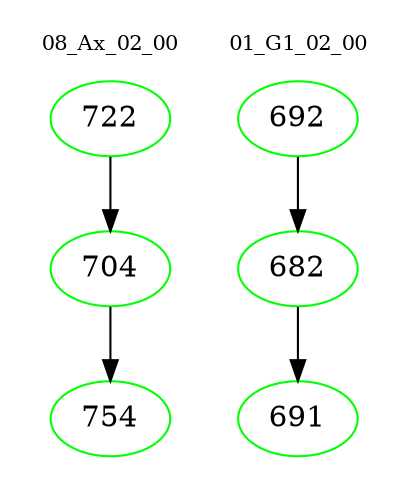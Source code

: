 digraph{
subgraph cluster_0 {
color = white
label = "08_Ax_02_00";
fontsize=10;
T0_722 [label="722", color="green"]
T0_722 -> T0_704 [color="black"]
T0_704 [label="704", color="green"]
T0_704 -> T0_754 [color="black"]
T0_754 [label="754", color="green"]
}
subgraph cluster_1 {
color = white
label = "01_G1_02_00";
fontsize=10;
T1_692 [label="692", color="green"]
T1_692 -> T1_682 [color="black"]
T1_682 [label="682", color="green"]
T1_682 -> T1_691 [color="black"]
T1_691 [label="691", color="green"]
}
}
